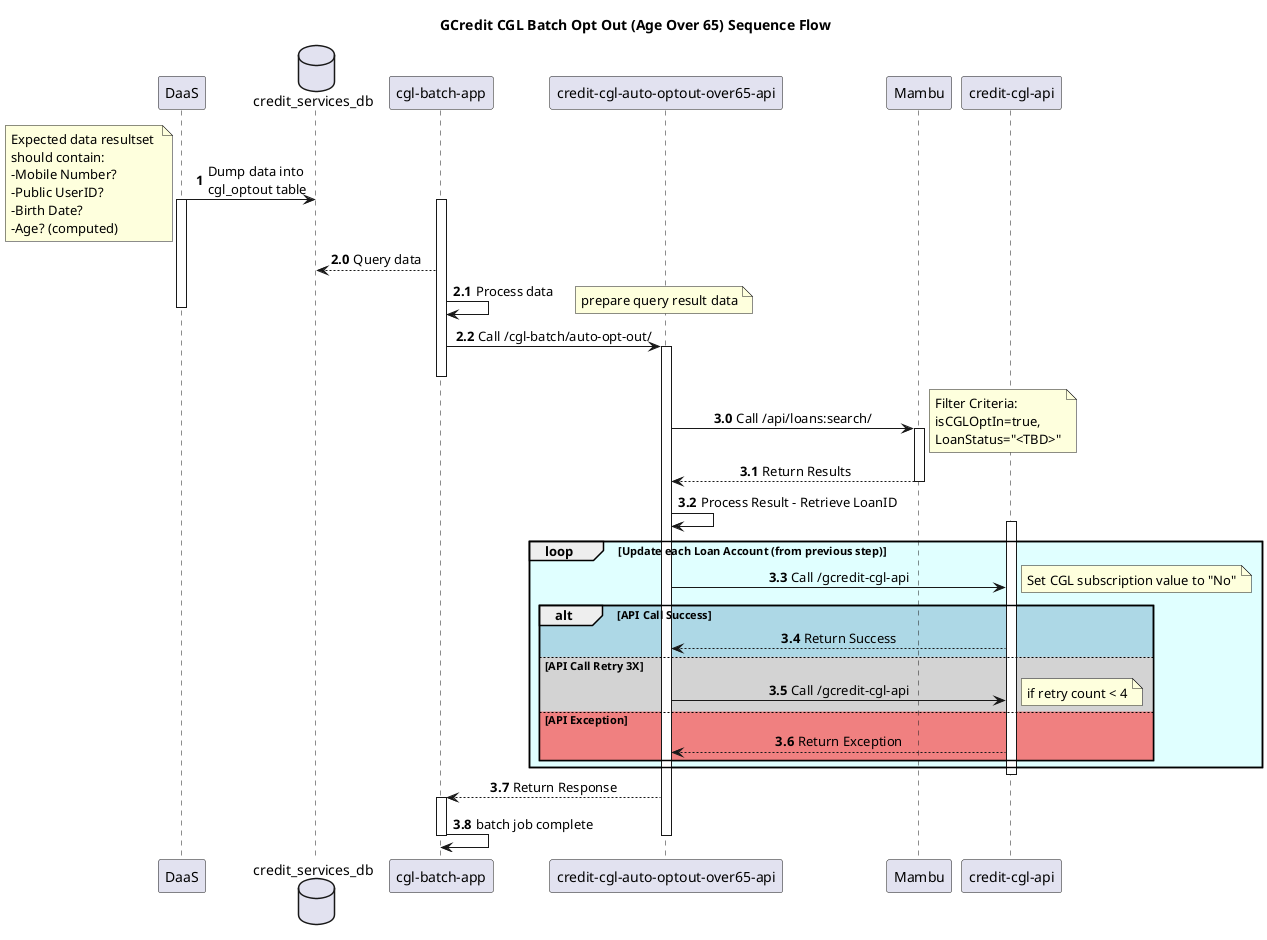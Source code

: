 @startuml CGL
skinparam sequenceMessageAlign center
skinparam DefaultFontName Segoe UI Semibold

participant DaaS as ext_svc
database credit_services_db as db
participant "cgl-batch-app" as app
participant "credit-cgl-auto-optout-over65-api" as api
participant Mambu
participant "credit-cgl-api" as api2

title GCredit CGL Batch Opt Out (Age Over 65) Sequence Flow

autonumber 1

ext_svc->db: Dump data into \ncgl_optout table
activate ext_svc
note left: Expected data resultset \
\nshould contain:\
\n-Mobile Number?\
\n-Public UserID?\
\n-Birth Date?\
\n-Age? (computed)

autonumber 2.0
activate app

db<--app: Query data


app->app: Process data
note right: prepare query result data 

deactivate ext_svc


app->api: Call /cgl-batch/auto-opt-out/
'note right: Pass

autonumber 3.0
activate api
'app<--api: response "processing"
deactivate app


api->Mambu: Call /api/loans:search/ 
note right: Filter Criteria:\nisCGLOptIn=true, \
\nLoanStatus="<TBD>"
activate Mambu
'deactivate api


api<--Mambu: Return Results
'activate api
deactivate Mambu


api->api: Process Result - Retrieve LoanID
'activate api
activate api2
loop #LightCyan Update each Loan Account (from previous step) 
    api->api2: Call /gcredit-cgl-api
    note right: Set CGL subscription value to "No"
    'activate api2
    alt #LightBlue API Call Success
        api<--api2: Return Success
    else #LightGrey API Call Retry 3X
        api->api2: Call /gcredit-cgl-api 
        note right: if retry count < 4
        'alt  #LightGrey gcredit-cgl-api Response error \n\t(retry 3x) 
    else #LightCoral API Exception    
        api<--api2: Return Exception
    end
end
deactivate api2

app<--api: Return Response
activate app
app->app: batch job complete
deactivate api
deactivate app

@enduml